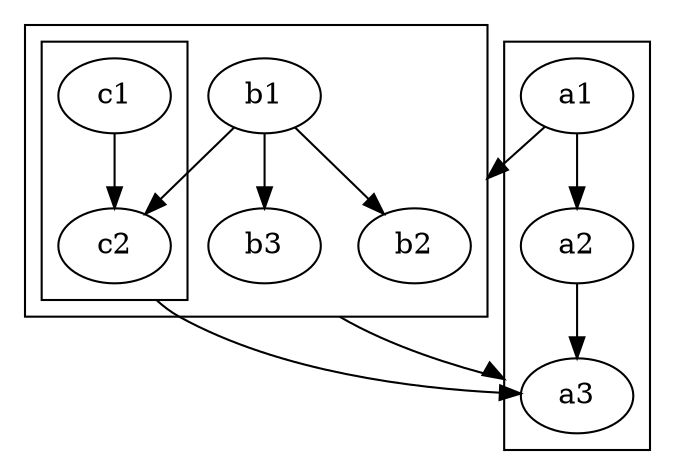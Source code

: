 digraph G {
	graph [bb="0,0,316,220",
		compound=true
	];
	node [label="\N"];
	subgraph clusterB {
		graph [bb="86,72,308,212"];
		subgraph clusterC {
			graph [bb="230,80,300,204"];
			c1	[height=0.5,
				pos="265,178",
				width=0.75];
			c2	[height=0.5,
				pos="265,106",
				width=0.75];
			c1 -> c2	[pos="e,265,124.1 265,159.7 265,151.98 265,142.71 265,134.11"];
		}
		b1	[height=0.5,
			pos="193,178",
			width=0.75];
		b1 -> c2	[pos="e,250.2,121.38 207.57,162.83 217.75,152.94 231.52,139.55 243.03,128.36"];
		b2	[height=0.5,
			pos="121,106",
			width=0.75];
		b1 -> b2	[pos="e,135.8,121.38 178.43,162.83 168.25,152.94 154.48,139.55 142.97,128.36"];
		b3	[height=0.5,
			pos="193,106",
			width=0.75];
		b1 -> b3	[pos="e,193,124.1 193,159.7 193,151.98 193,142.71 193,134.11"];
	}
	subgraph clusterA {
		graph [bb="8,8,78,204"];
		a1	[height=0.5,
			pos="43,178",
			width=0.75];
		a2	[height=0.5,
			pos="43,106",
			width=0.75];
		a1 -> a2	[pos="e,43,124.1 43,159.7 43,151.98 43,142.71 43,134.11"];
		a3	[height=0.5,
			pos="43,34",
			width=0.75];
		a2 -> a3	[pos="e,43,52.104 43,87.697 43,79.983 43,70.712 43,62.112"];
	}
	a1 -> b2	[lhead=clusterB,
		pos="e,86,138.41 58.41,163.17 64.227,157.95 71.165,151.72 78.27,145.35"];
	c2 -> a3	[ltail=clusterC,
		pos="e,70.075,35.104 244.93,80.001 241.56,76.939 237.88,74.14 234,72 185.4,45.198 120.5,37.559 80.247,35.525"];
	b3 -> a3	[lhead=clusterA,
		ltail=clusterB,
		pos="e,78,42.042 157,72 132.57,57.757 101.96,48.209 78.605,42.386"];
}
